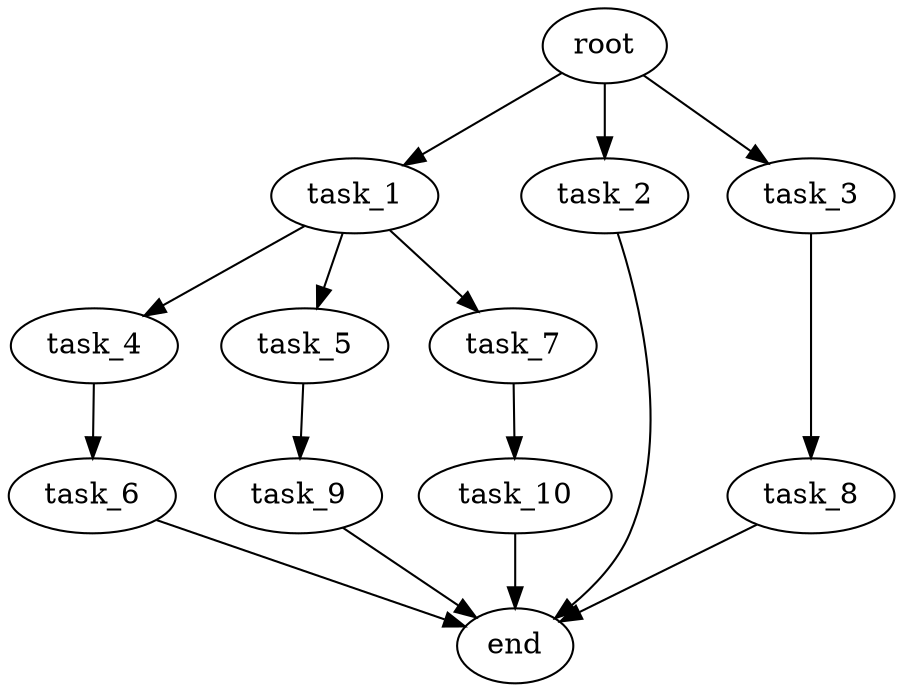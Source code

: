 digraph G {
  root [size="0.000000e+00"];
  task_1 [size="4.299706e+09"];
  task_2 [size="2.833181e+09"];
  task_3 [size="6.785184e+09"];
  task_4 [size="4.866841e+09"];
  task_5 [size="6.671658e+09"];
  task_6 [size="4.551282e+08"];
  task_7 [size="3.953239e+09"];
  task_8 [size="5.993650e+09"];
  task_9 [size="7.786317e+07"];
  task_10 [size="3.014892e+09"];
  end [size="0.000000e+00"];

  root -> task_1 [size="1.000000e-12"];
  root -> task_2 [size="1.000000e-12"];
  root -> task_3 [size="1.000000e-12"];
  task_1 -> task_4 [size="4.866841e+08"];
  task_1 -> task_5 [size="6.671658e+08"];
  task_1 -> task_7 [size="3.953239e+08"];
  task_2 -> end [size="1.000000e-12"];
  task_3 -> task_8 [size="5.993650e+08"];
  task_4 -> task_6 [size="4.551282e+07"];
  task_5 -> task_9 [size="7.786317e+06"];
  task_6 -> end [size="1.000000e-12"];
  task_7 -> task_10 [size="3.014892e+08"];
  task_8 -> end [size="1.000000e-12"];
  task_9 -> end [size="1.000000e-12"];
  task_10 -> end [size="1.000000e-12"];
}
